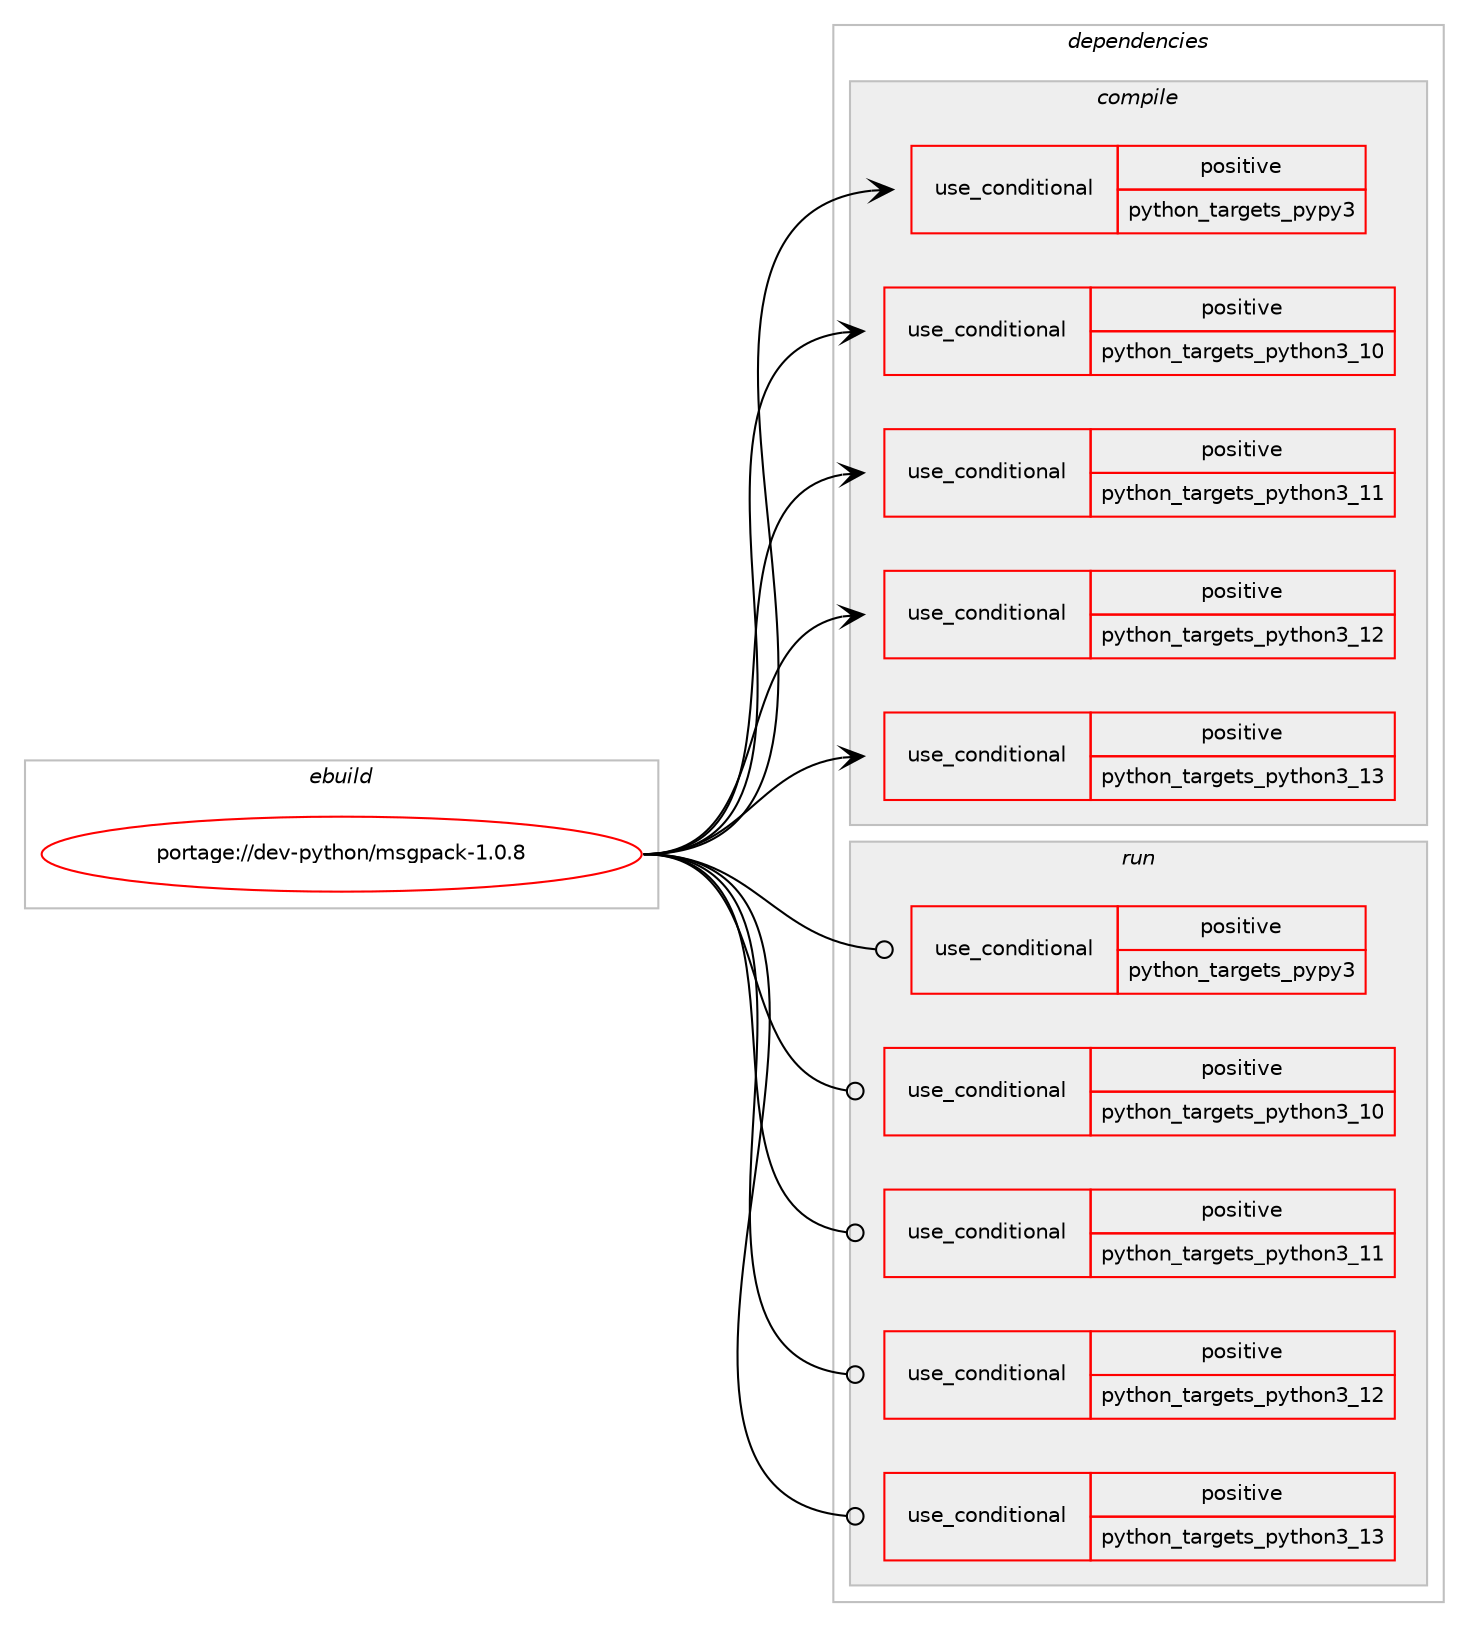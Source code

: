 digraph prolog {

# *************
# Graph options
# *************

newrank=true;
concentrate=true;
compound=true;
graph [rankdir=LR,fontname=Helvetica,fontsize=10,ranksep=1.5];#, ranksep=2.5, nodesep=0.2];
edge  [arrowhead=vee];
node  [fontname=Helvetica,fontsize=10];

# **********
# The ebuild
# **********

subgraph cluster_leftcol {
color=gray;
rank=same;
label=<<i>ebuild</i>>;
id [label="portage://dev-python/msgpack-1.0.8", color=red, width=4, href="../dev-python/msgpack-1.0.8.svg"];
}

# ****************
# The dependencies
# ****************

subgraph cluster_midcol {
color=gray;
label=<<i>dependencies</i>>;
subgraph cluster_compile {
fillcolor="#eeeeee";
style=filled;
label=<<i>compile</i>>;
subgraph cond34071 {
dependency76321 [label=<<TABLE BORDER="0" CELLBORDER="1" CELLSPACING="0" CELLPADDING="4"><TR><TD ROWSPAN="3" CELLPADDING="10">use_conditional</TD></TR><TR><TD>positive</TD></TR><TR><TD>python_targets_pypy3</TD></TR></TABLE>>, shape=none, color=red];
# *** BEGIN UNKNOWN DEPENDENCY TYPE (TODO) ***
# dependency76321 -> package_dependency(portage://dev-python/msgpack-1.0.8,install,no,dev-python,pypy3,none,[,,],any_same_slot,[])
# *** END UNKNOWN DEPENDENCY TYPE (TODO) ***

}
id:e -> dependency76321:w [weight=20,style="solid",arrowhead="vee"];
subgraph cond34072 {
dependency76322 [label=<<TABLE BORDER="0" CELLBORDER="1" CELLSPACING="0" CELLPADDING="4"><TR><TD ROWSPAN="3" CELLPADDING="10">use_conditional</TD></TR><TR><TD>positive</TD></TR><TR><TD>python_targets_python3_10</TD></TR></TABLE>>, shape=none, color=red];
# *** BEGIN UNKNOWN DEPENDENCY TYPE (TODO) ***
# dependency76322 -> package_dependency(portage://dev-python/msgpack-1.0.8,install,no,dev-lang,python,none,[,,],[slot(3.10)],[])
# *** END UNKNOWN DEPENDENCY TYPE (TODO) ***

}
id:e -> dependency76322:w [weight=20,style="solid",arrowhead="vee"];
subgraph cond34073 {
dependency76323 [label=<<TABLE BORDER="0" CELLBORDER="1" CELLSPACING="0" CELLPADDING="4"><TR><TD ROWSPAN="3" CELLPADDING="10">use_conditional</TD></TR><TR><TD>positive</TD></TR><TR><TD>python_targets_python3_11</TD></TR></TABLE>>, shape=none, color=red];
# *** BEGIN UNKNOWN DEPENDENCY TYPE (TODO) ***
# dependency76323 -> package_dependency(portage://dev-python/msgpack-1.0.8,install,no,dev-lang,python,none,[,,],[slot(3.11)],[])
# *** END UNKNOWN DEPENDENCY TYPE (TODO) ***

}
id:e -> dependency76323:w [weight=20,style="solid",arrowhead="vee"];
subgraph cond34074 {
dependency76324 [label=<<TABLE BORDER="0" CELLBORDER="1" CELLSPACING="0" CELLPADDING="4"><TR><TD ROWSPAN="3" CELLPADDING="10">use_conditional</TD></TR><TR><TD>positive</TD></TR><TR><TD>python_targets_python3_12</TD></TR></TABLE>>, shape=none, color=red];
# *** BEGIN UNKNOWN DEPENDENCY TYPE (TODO) ***
# dependency76324 -> package_dependency(portage://dev-python/msgpack-1.0.8,install,no,dev-lang,python,none,[,,],[slot(3.12)],[])
# *** END UNKNOWN DEPENDENCY TYPE (TODO) ***

}
id:e -> dependency76324:w [weight=20,style="solid",arrowhead="vee"];
subgraph cond34075 {
dependency76325 [label=<<TABLE BORDER="0" CELLBORDER="1" CELLSPACING="0" CELLPADDING="4"><TR><TD ROWSPAN="3" CELLPADDING="10">use_conditional</TD></TR><TR><TD>positive</TD></TR><TR><TD>python_targets_python3_13</TD></TR></TABLE>>, shape=none, color=red];
# *** BEGIN UNKNOWN DEPENDENCY TYPE (TODO) ***
# dependency76325 -> package_dependency(portage://dev-python/msgpack-1.0.8,install,no,dev-lang,python,none,[,,],[slot(3.13)],[])
# *** END UNKNOWN DEPENDENCY TYPE (TODO) ***

}
id:e -> dependency76325:w [weight=20,style="solid",arrowhead="vee"];
}
subgraph cluster_compileandrun {
fillcolor="#eeeeee";
style=filled;
label=<<i>compile and run</i>>;
}
subgraph cluster_run {
fillcolor="#eeeeee";
style=filled;
label=<<i>run</i>>;
subgraph cond34076 {
dependency76326 [label=<<TABLE BORDER="0" CELLBORDER="1" CELLSPACING="0" CELLPADDING="4"><TR><TD ROWSPAN="3" CELLPADDING="10">use_conditional</TD></TR><TR><TD>positive</TD></TR><TR><TD>python_targets_pypy3</TD></TR></TABLE>>, shape=none, color=red];
# *** BEGIN UNKNOWN DEPENDENCY TYPE (TODO) ***
# dependency76326 -> package_dependency(portage://dev-python/msgpack-1.0.8,run,no,dev-python,pypy3,none,[,,],any_same_slot,[])
# *** END UNKNOWN DEPENDENCY TYPE (TODO) ***

}
id:e -> dependency76326:w [weight=20,style="solid",arrowhead="odot"];
subgraph cond34077 {
dependency76327 [label=<<TABLE BORDER="0" CELLBORDER="1" CELLSPACING="0" CELLPADDING="4"><TR><TD ROWSPAN="3" CELLPADDING="10">use_conditional</TD></TR><TR><TD>positive</TD></TR><TR><TD>python_targets_python3_10</TD></TR></TABLE>>, shape=none, color=red];
# *** BEGIN UNKNOWN DEPENDENCY TYPE (TODO) ***
# dependency76327 -> package_dependency(portage://dev-python/msgpack-1.0.8,run,no,dev-lang,python,none,[,,],[slot(3.10)],[])
# *** END UNKNOWN DEPENDENCY TYPE (TODO) ***

}
id:e -> dependency76327:w [weight=20,style="solid",arrowhead="odot"];
subgraph cond34078 {
dependency76328 [label=<<TABLE BORDER="0" CELLBORDER="1" CELLSPACING="0" CELLPADDING="4"><TR><TD ROWSPAN="3" CELLPADDING="10">use_conditional</TD></TR><TR><TD>positive</TD></TR><TR><TD>python_targets_python3_11</TD></TR></TABLE>>, shape=none, color=red];
# *** BEGIN UNKNOWN DEPENDENCY TYPE (TODO) ***
# dependency76328 -> package_dependency(portage://dev-python/msgpack-1.0.8,run,no,dev-lang,python,none,[,,],[slot(3.11)],[])
# *** END UNKNOWN DEPENDENCY TYPE (TODO) ***

}
id:e -> dependency76328:w [weight=20,style="solid",arrowhead="odot"];
subgraph cond34079 {
dependency76329 [label=<<TABLE BORDER="0" CELLBORDER="1" CELLSPACING="0" CELLPADDING="4"><TR><TD ROWSPAN="3" CELLPADDING="10">use_conditional</TD></TR><TR><TD>positive</TD></TR><TR><TD>python_targets_python3_12</TD></TR></TABLE>>, shape=none, color=red];
# *** BEGIN UNKNOWN DEPENDENCY TYPE (TODO) ***
# dependency76329 -> package_dependency(portage://dev-python/msgpack-1.0.8,run,no,dev-lang,python,none,[,,],[slot(3.12)],[])
# *** END UNKNOWN DEPENDENCY TYPE (TODO) ***

}
id:e -> dependency76329:w [weight=20,style="solid",arrowhead="odot"];
subgraph cond34080 {
dependency76330 [label=<<TABLE BORDER="0" CELLBORDER="1" CELLSPACING="0" CELLPADDING="4"><TR><TD ROWSPAN="3" CELLPADDING="10">use_conditional</TD></TR><TR><TD>positive</TD></TR><TR><TD>python_targets_python3_13</TD></TR></TABLE>>, shape=none, color=red];
# *** BEGIN UNKNOWN DEPENDENCY TYPE (TODO) ***
# dependency76330 -> package_dependency(portage://dev-python/msgpack-1.0.8,run,no,dev-lang,python,none,[,,],[slot(3.13)],[])
# *** END UNKNOWN DEPENDENCY TYPE (TODO) ***

}
id:e -> dependency76330:w [weight=20,style="solid",arrowhead="odot"];
}
}

# **************
# The candidates
# **************

subgraph cluster_choices {
rank=same;
color=gray;
label=<<i>candidates</i>>;

}

}
